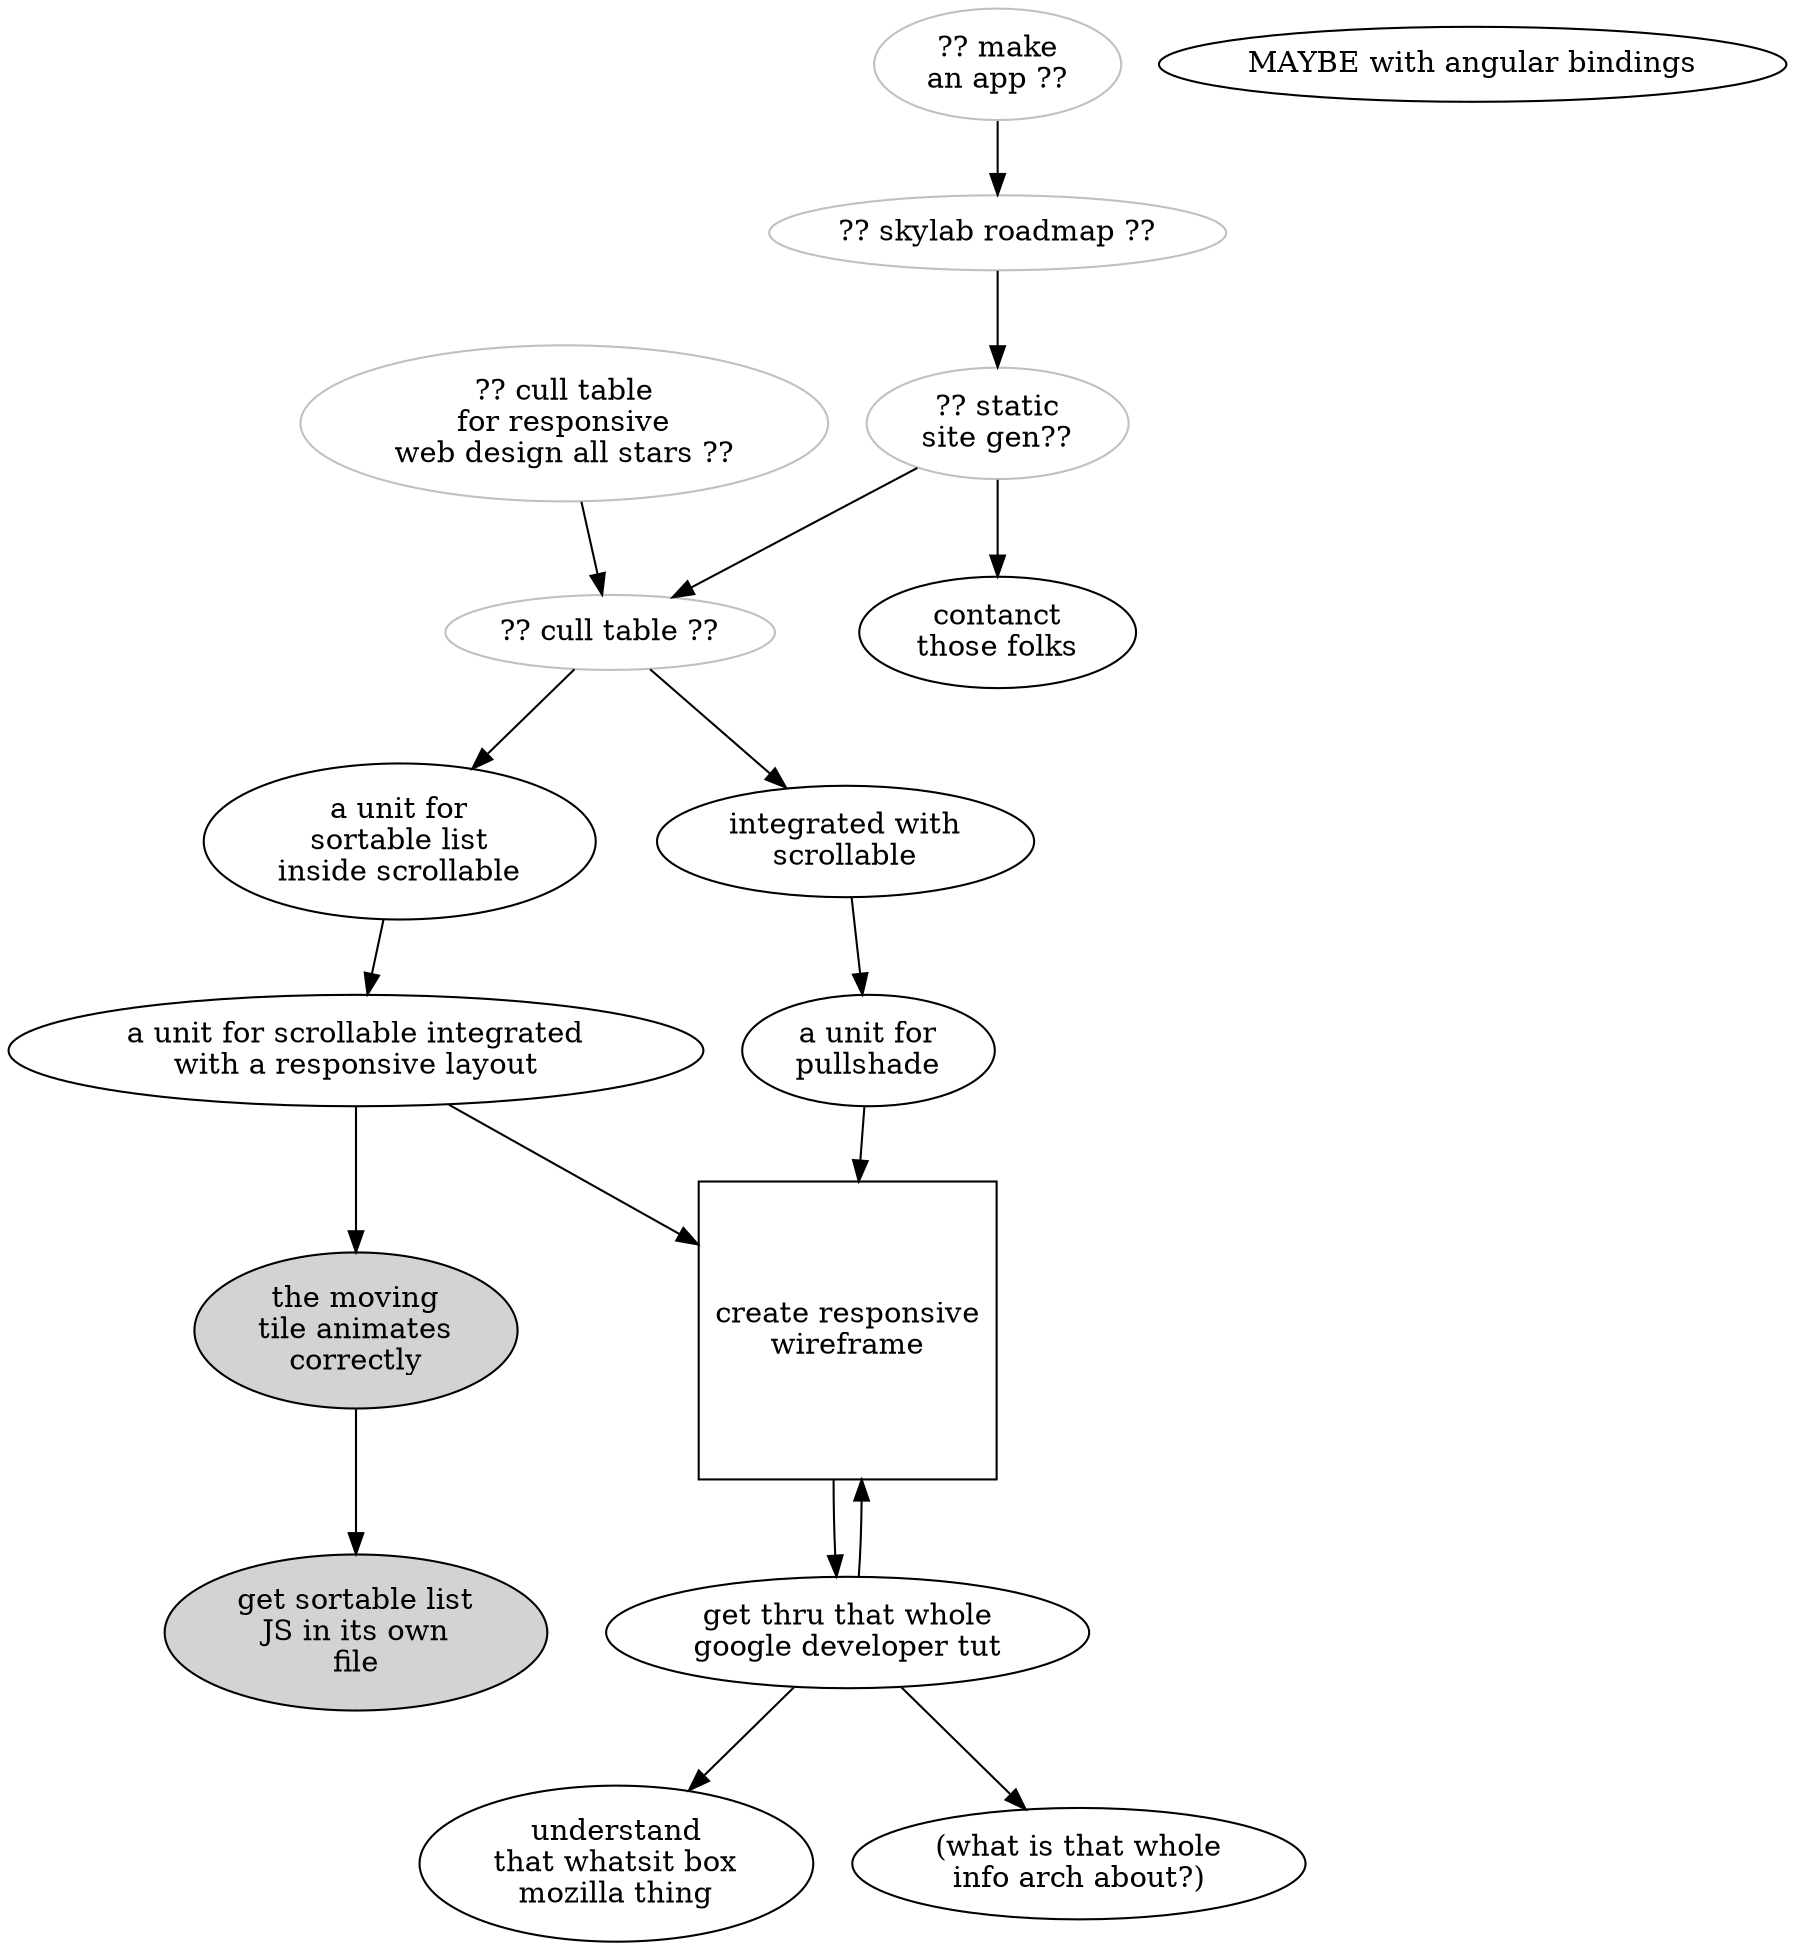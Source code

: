 digraph g {

app1 [label="?? make\nan app ??" color=grey];
app1->plan;

plan [label="?? skylab roadmap ??" color=grey];
plan->ssg;

ssg [label="?? static\nsite gen??" color=grey];
ssg->ct;
ssg->ctg;
ctg [label="contanct\nthose folks"]

ctfrwd [label="?? cull table\nfor responsive\nweb design all stars ??", color=grey]
ctfrwd -> ct;

ct [label="?? cull table ??", color=grey];
ct->nxt; ct->atns;

atns [label="integrated with\nscrollable"]
atns->atn;

atn [label="a unit for\npullshade"]
atn->sq

nxt [label="a unit for\nsortable list\ninside scrollable"] ; nxt->three;

moz [label="understand\nthat whatsit box\nmozilla thing"] ; tut->moz;

sq [label="create responsive\nwireframe" shape=square] ; sq->tut ; tut->sq;
three->sq
three->two


tut [label="get thru that whole\ngoogle developer tut"]

tut -> tut_ ; tut_ [label="(what is that whole\ninfo arch about?)"]

one [label="get sortable list\nJS in its own\nfile" style=filled]
two [label="the moving\ntile animates\ncorrectly" style=filled]

three [label="a unit for scrollable integrated\nwith a responsive layout"]
four [label="MAYBE with angular bindings"]

two->one
}
